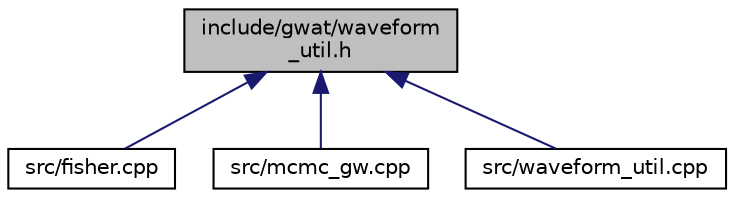digraph "include/gwat/waveform_util.h"
{
 // LATEX_PDF_SIZE
  edge [fontname="Helvetica",fontsize="10",labelfontname="Helvetica",labelfontsize="10"];
  node [fontname="Helvetica",fontsize="10",shape=record];
  Node1 [label="include/gwat/waveform\l_util.h",height=0.2,width=0.4,color="black", fillcolor="grey75", style="filled", fontcolor="black",tooltip=" "];
  Node1 -> Node2 [dir="back",color="midnightblue",fontsize="10",style="solid",fontname="Helvetica"];
  Node2 [label="src/fisher.cpp",height=0.2,width=0.4,color="black", fillcolor="white", style="filled",URL="$fisher_8cpp.html",tooltip=" "];
  Node1 -> Node3 [dir="back",color="midnightblue",fontsize="10",style="solid",fontname="Helvetica"];
  Node3 [label="src/mcmc_gw.cpp",height=0.2,width=0.4,color="black", fillcolor="white", style="filled",URL="$mcmc__gw_8cpp.html",tooltip=" "];
  Node1 -> Node4 [dir="back",color="midnightblue",fontsize="10",style="solid",fontname="Helvetica"];
  Node4 [label="src/waveform_util.cpp",height=0.2,width=0.4,color="black", fillcolor="white", style="filled",URL="$waveform__util_8cpp.html",tooltip=" "];
}

